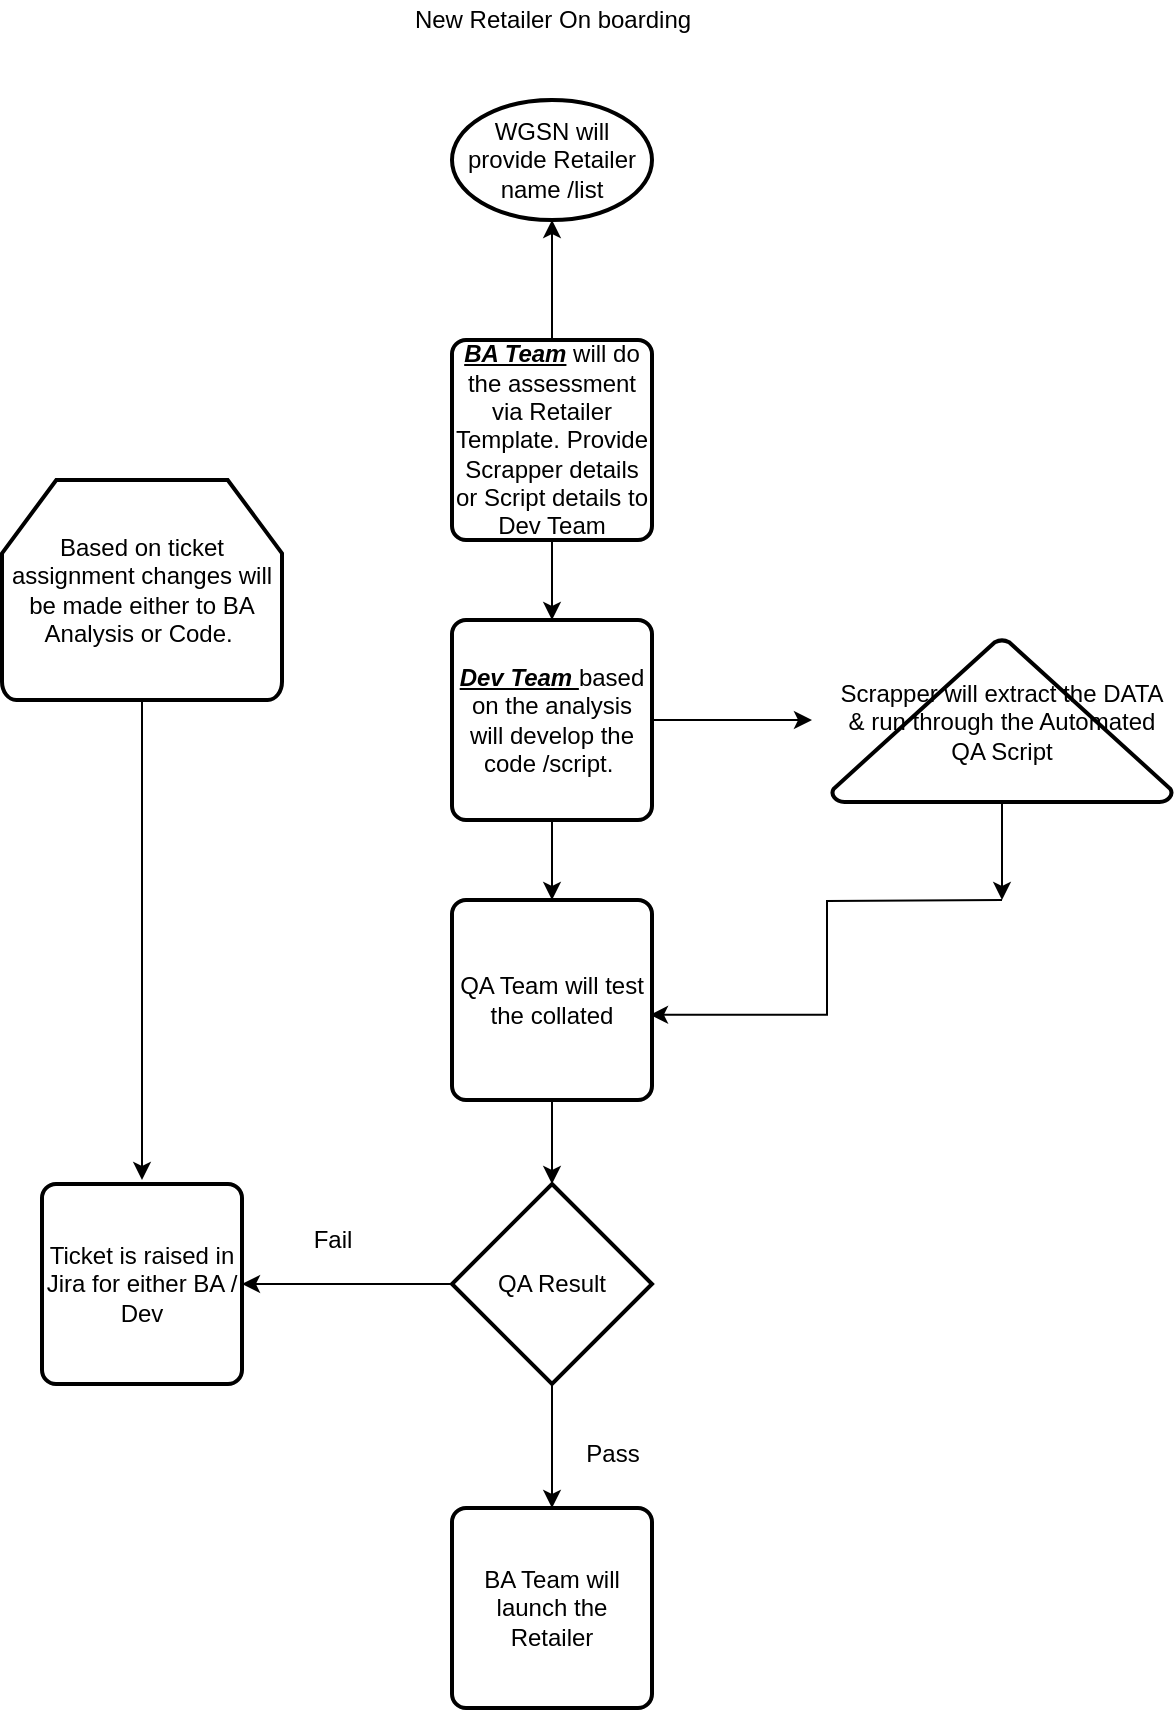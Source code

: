 <mxfile version="13.0.8" type="github"><diagram id="57k_CpV3B-yNdTky_8j_" name="Page-1"><mxGraphModel dx="1038" dy="580" grid="1" gridSize="10" guides="1" tooltips="1" connect="1" arrows="1" fold="1" page="1" pageScale="1" pageWidth="827" pageHeight="1169" math="0" shadow="0"><root><mxCell id="0"/><mxCell id="1" parent="0"/><mxCell id="6RY9-JO-QhVz73z3xBU--19" value="New Retailer On boarding" style="text;html=1;align=center;verticalAlign=middle;resizable=0;points=[];autosize=1;" parent="1" vertex="1"><mxGeometry x="310" y="30" width="150" height="20" as="geometry"/></mxCell><mxCell id="6RY9-JO-QhVz73z3xBU--20" value="WGSN will provide Retailer name /list" style="strokeWidth=2;html=1;shape=mxgraph.flowchart.start_1;whiteSpace=wrap;" parent="1" vertex="1"><mxGeometry x="335" y="80" width="100" height="60" as="geometry"/></mxCell><mxCell id="6RY9-JO-QhVz73z3xBU--21" value="Text" style="text;html=1;align=center;verticalAlign=middle;resizable=0;points=[];autosize=1;" parent="1" vertex="1"><mxGeometry x="374" y="230" width="40" height="20" as="geometry"/></mxCell><mxCell id="6RY9-JO-QhVz73z3xBU--23" value="" style="edgeStyle=orthogonalEdgeStyle;rounded=0;orthogonalLoop=1;jettySize=auto;html=1;" parent="1" source="6RY9-JO-QhVz73z3xBU--22" target="6RY9-JO-QhVz73z3xBU--20" edge="1"><mxGeometry relative="1" as="geometry"/></mxCell><mxCell id="6RY9-JO-QhVz73z3xBU--26" value="" style="edgeStyle=orthogonalEdgeStyle;rounded=0;orthogonalLoop=1;jettySize=auto;html=1;" parent="1" source="6RY9-JO-QhVz73z3xBU--22" target="6RY9-JO-QhVz73z3xBU--24" edge="1"><mxGeometry relative="1" as="geometry"/></mxCell><mxCell id="6RY9-JO-QhVz73z3xBU--22" value="&lt;b&gt;&lt;u&gt;&lt;i&gt;BA Team&lt;/i&gt;&lt;/u&gt;&lt;/b&gt; will do the assessment via Retailer Template. Provide Scrapper details or Script details to Dev Team" style="rounded=1;whiteSpace=wrap;html=1;absoluteArcSize=1;arcSize=14;strokeWidth=2;" parent="1" vertex="1"><mxGeometry x="335" y="200" width="100" height="100" as="geometry"/></mxCell><mxCell id="6RY9-JO-QhVz73z3xBU--29" value="" style="edgeStyle=orthogonalEdgeStyle;rounded=0;orthogonalLoop=1;jettySize=auto;html=1;" parent="1" source="6RY9-JO-QhVz73z3xBU--24" edge="1"><mxGeometry relative="1" as="geometry"><mxPoint x="515" y="390" as="targetPoint"/></mxGeometry></mxCell><mxCell id="6RY9-JO-QhVz73z3xBU--44" value="" style="edgeStyle=orthogonalEdgeStyle;rounded=0;orthogonalLoop=1;jettySize=auto;html=1;" parent="1" source="6RY9-JO-QhVz73z3xBU--24" edge="1"><mxGeometry relative="1" as="geometry"><mxPoint x="385" y="480" as="targetPoint"/></mxGeometry></mxCell><mxCell id="6RY9-JO-QhVz73z3xBU--24" value="&lt;u style=&quot;font-weight: bold ; font-style: italic&quot;&gt;Dev Team &lt;/u&gt;based on the analysis will develop the code /script.&amp;nbsp;" style="rounded=1;whiteSpace=wrap;html=1;absoluteArcSize=1;arcSize=14;strokeWidth=2;" parent="1" vertex="1"><mxGeometry x="335" y="340" width="100" height="100" as="geometry"/></mxCell><mxCell id="6RY9-JO-QhVz73z3xBU--64" value="" style="edgeStyle=orthogonalEdgeStyle;rounded=0;orthogonalLoop=1;jettySize=auto;html=1;" parent="1" source="6RY9-JO-QhVz73z3xBU--30" target="6RY9-JO-QhVz73z3xBU--54" edge="1"><mxGeometry relative="1" as="geometry"/></mxCell><mxCell id="6RY9-JO-QhVz73z3xBU--69" value="" style="edgeStyle=orthogonalEdgeStyle;rounded=0;orthogonalLoop=1;jettySize=auto;html=1;entryX=1;entryY=0.5;entryDx=0;entryDy=0;" parent="1" source="6RY9-JO-QhVz73z3xBU--30" target="6RY9-JO-QhVz73z3xBU--67" edge="1"><mxGeometry relative="1" as="geometry"><mxPoint x="255" y="672" as="targetPoint"/></mxGeometry></mxCell><mxCell id="6RY9-JO-QhVz73z3xBU--30" value="QA Result" style="strokeWidth=2;html=1;shape=mxgraph.flowchart.decision;whiteSpace=wrap;" parent="1" vertex="1"><mxGeometry x="335" y="622" width="100" height="100" as="geometry"/></mxCell><mxCell id="6RY9-JO-QhVz73z3xBU--33" value="Fail" style="text;html=1;align=center;verticalAlign=middle;resizable=0;points=[];autosize=1;" parent="1" vertex="1"><mxGeometry x="260" y="640" width="30" height="20" as="geometry"/></mxCell><mxCell id="6RY9-JO-QhVz73z3xBU--40" value="Pass" style="text;html=1;align=center;verticalAlign=middle;resizable=0;points=[];autosize=1;" parent="1" vertex="1"><mxGeometry x="395" y="747" width="40" height="20" as="geometry"/></mxCell><mxCell id="6RY9-JO-QhVz73z3xBU--61" value="" style="edgeStyle=orthogonalEdgeStyle;rounded=0;orthogonalLoop=1;jettySize=auto;html=1;entryX=0.99;entryY=0.574;entryDx=0;entryDy=0;entryPerimeter=0;" parent="1" target="6RY9-JO-QhVz73z3xBU--45" edge="1"><mxGeometry relative="1" as="geometry"><mxPoint x="610" y="480" as="sourcePoint"/><mxPoint x="610" y="511" as="targetPoint"/></mxGeometry></mxCell><mxCell id="6RY9-JO-QhVz73z3xBU--63" value="" style="edgeStyle=orthogonalEdgeStyle;rounded=0;orthogonalLoop=1;jettySize=auto;html=1;" parent="1" source="6RY9-JO-QhVz73z3xBU--43" edge="1"><mxGeometry relative="1" as="geometry"><mxPoint x="610" y="480" as="targetPoint"/></mxGeometry></mxCell><mxCell id="6RY9-JO-QhVz73z3xBU--43" value="&lt;span&gt;Scrapper will extract the DATA &amp;amp; run through the Automated QA Script&lt;/span&gt;" style="strokeWidth=2;html=1;shape=mxgraph.flowchart.extract_or_measurement;whiteSpace=wrap;" parent="1" vertex="1"><mxGeometry x="525" y="350" width="170" height="81" as="geometry"/></mxCell><mxCell id="6RY9-JO-QhVz73z3xBU--53" value="" style="edgeStyle=orthogonalEdgeStyle;rounded=0;orthogonalLoop=1;jettySize=auto;html=1;" parent="1" edge="1"><mxGeometry relative="1" as="geometry"><mxPoint x="385" y="542" as="sourcePoint"/><mxPoint x="385" y="622" as="targetPoint"/></mxGeometry></mxCell><mxCell id="6RY9-JO-QhVz73z3xBU--45" value="QA Team will test the collated" style="rounded=1;whiteSpace=wrap;html=1;absoluteArcSize=1;arcSize=14;strokeWidth=2;" parent="1" vertex="1"><mxGeometry x="335" y="480" width="100" height="100" as="geometry"/></mxCell><mxCell id="6RY9-JO-QhVz73z3xBU--54" value="BA Team will launch the Retailer" style="rounded=1;whiteSpace=wrap;html=1;absoluteArcSize=1;arcSize=14;strokeWidth=2;" parent="1" vertex="1"><mxGeometry x="335" y="784" width="100" height="100" as="geometry"/></mxCell><mxCell id="6RY9-JO-QhVz73z3xBU--67" value="Ticket is raised in Jira for either BA / Dev" style="rounded=1;whiteSpace=wrap;html=1;absoluteArcSize=1;arcSize=14;strokeWidth=2;" parent="1" vertex="1"><mxGeometry x="130" y="622" width="100" height="100" as="geometry"/></mxCell><mxCell id="6RY9-JO-QhVz73z3xBU--72" value="" style="edgeStyle=orthogonalEdgeStyle;rounded=0;orthogonalLoop=1;jettySize=auto;html=1;" parent="1" source="6RY9-JO-QhVz73z3xBU--70" edge="1"><mxGeometry relative="1" as="geometry"><mxPoint x="180" y="620" as="targetPoint"/></mxGeometry></mxCell><mxCell id="6RY9-JO-QhVz73z3xBU--70" value="Based on ticket assignment changes will be made either to BA Analysis or Code.&amp;nbsp;" style="strokeWidth=2;html=1;shape=mxgraph.flowchart.loop_limit;whiteSpace=wrap;" parent="1" vertex="1"><mxGeometry x="110" y="270" width="140" height="110" as="geometry"/></mxCell></root></mxGraphModel></diagram></mxfile>